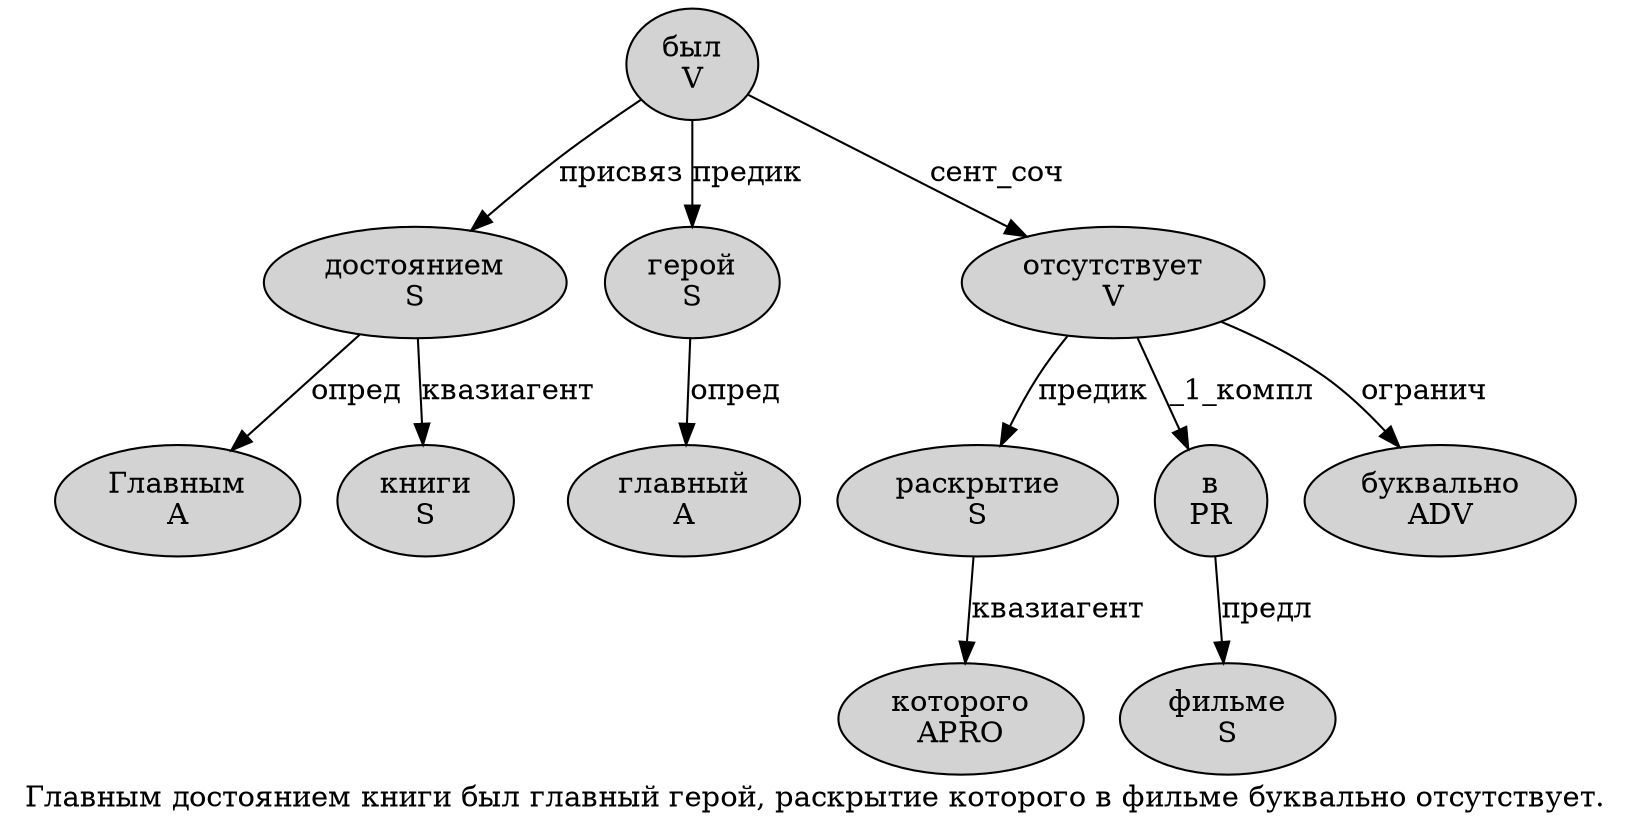 digraph SENTENCE_3858 {
	graph [label="Главным достоянием книги был главный герой, раскрытие которого в фильме буквально отсутствует."]
	node [style=filled]
		0 [label="Главным
A" color="" fillcolor=lightgray penwidth=1 shape=ellipse]
		1 [label="достоянием
S" color="" fillcolor=lightgray penwidth=1 shape=ellipse]
		2 [label="книги
S" color="" fillcolor=lightgray penwidth=1 shape=ellipse]
		3 [label="был
V" color="" fillcolor=lightgray penwidth=1 shape=ellipse]
		4 [label="главный
A" color="" fillcolor=lightgray penwidth=1 shape=ellipse]
		5 [label="герой
S" color="" fillcolor=lightgray penwidth=1 shape=ellipse]
		7 [label="раскрытие
S" color="" fillcolor=lightgray penwidth=1 shape=ellipse]
		8 [label="которого
APRO" color="" fillcolor=lightgray penwidth=1 shape=ellipse]
		9 [label="в
PR" color="" fillcolor=lightgray penwidth=1 shape=ellipse]
		10 [label="фильме
S" color="" fillcolor=lightgray penwidth=1 shape=ellipse]
		11 [label="буквально
ADV" color="" fillcolor=lightgray penwidth=1 shape=ellipse]
		12 [label="отсутствует
V" color="" fillcolor=lightgray penwidth=1 shape=ellipse]
			1 -> 0 [label="опред"]
			1 -> 2 [label="квазиагент"]
			12 -> 7 [label="предик"]
			12 -> 9 [label="_1_компл"]
			12 -> 11 [label="огранич"]
			7 -> 8 [label="квазиагент"]
			5 -> 4 [label="опред"]
			3 -> 1 [label="присвяз"]
			3 -> 5 [label="предик"]
			3 -> 12 [label="сент_соч"]
			9 -> 10 [label="предл"]
}